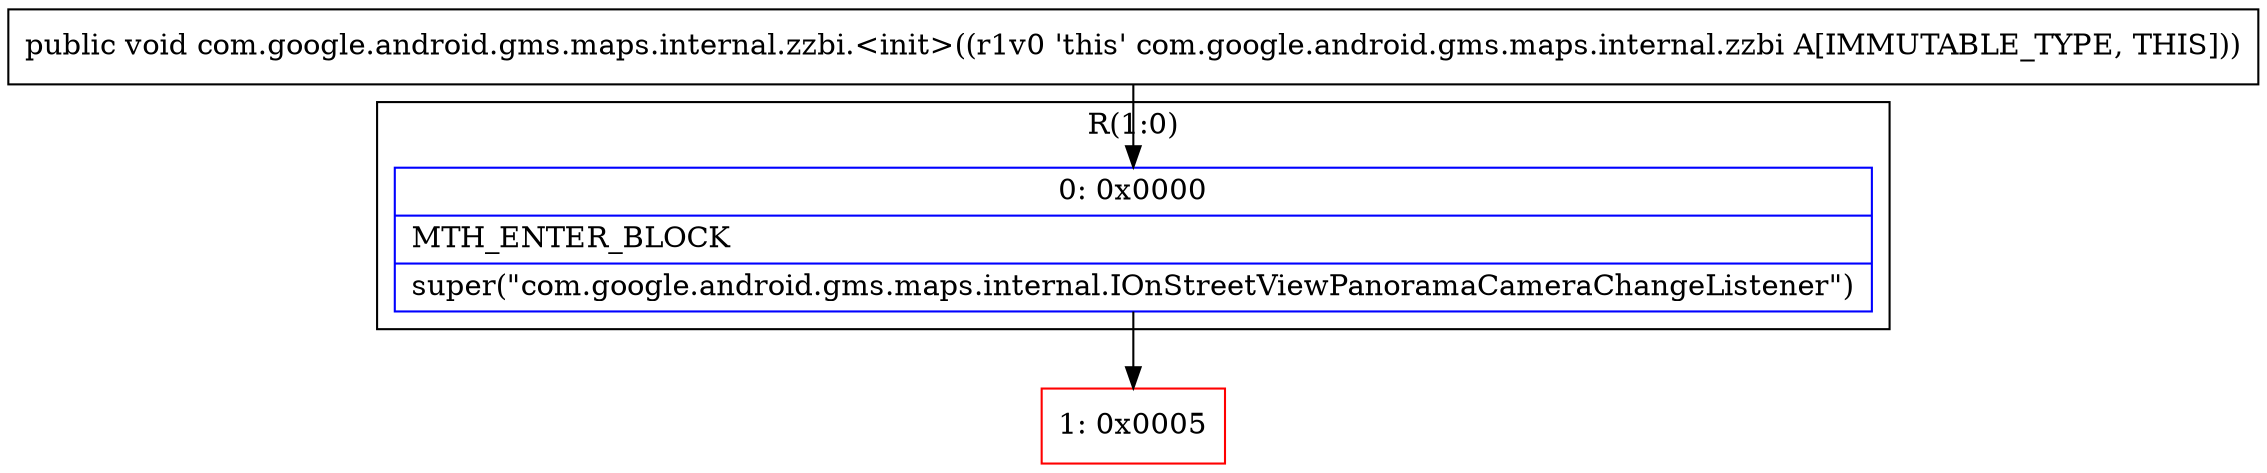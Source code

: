 digraph "CFG forcom.google.android.gms.maps.internal.zzbi.\<init\>()V" {
subgraph cluster_Region_348697493 {
label = "R(1:0)";
node [shape=record,color=blue];
Node_0 [shape=record,label="{0\:\ 0x0000|MTH_ENTER_BLOCK\l|super(\"com.google.android.gms.maps.internal.IOnStreetViewPanoramaCameraChangeListener\")\l}"];
}
Node_1 [shape=record,color=red,label="{1\:\ 0x0005}"];
MethodNode[shape=record,label="{public void com.google.android.gms.maps.internal.zzbi.\<init\>((r1v0 'this' com.google.android.gms.maps.internal.zzbi A[IMMUTABLE_TYPE, THIS])) }"];
MethodNode -> Node_0;
Node_0 -> Node_1;
}

